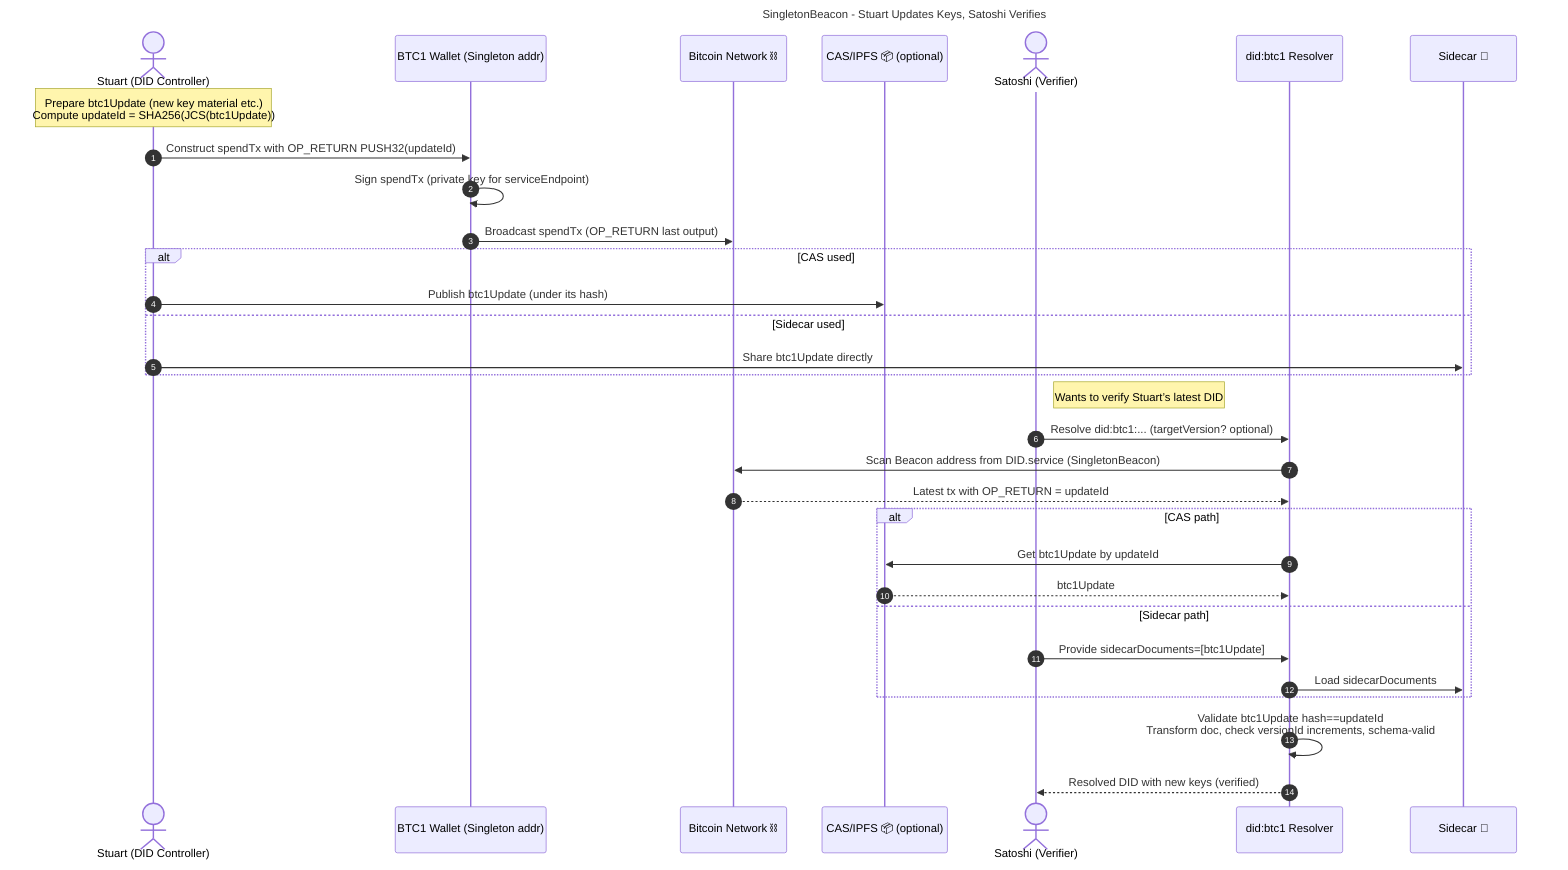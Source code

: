 ---
title: SingletonBeacon - Stuart Updates Keys, Satoshi Verifies
---

sequenceDiagram
    autonumber
    actor Stu as Stuart (DID Controller)
    participant Wal as BTC1 Wallet (Singleton addr)
    participant BTC as Bitcoin Network ⛓
    participant CAS as CAS/IPFS 📦 (optional)
    actor Sat as Satoshi (Verifier)
    participant Res as did:btc1 Resolver
    participant Side as Sidecar 🧳

    Note over Stu: Prepare btc1Update (new key material etc.)<br/>Compute updateId = SHA256(JCS(btc1Update))

    Stu->>Wal: Construct spendTx with OP_RETURN PUSH32(updateId)
    Wal->>Wal: Sign spendTx (private key for serviceEndpoint)
    Wal->>BTC: Broadcast spendTx (OP_RETURN last output)
    alt CAS used
      Stu->>CAS: Publish btc1Update (under its hash)
    else Sidecar used
      Stu->>Side: Share btc1Update directly
    end

    Note right of Sat: Wants to verify Stuart’s latest DID

    Sat->>Res: Resolve did:btc1:... (targetVersion? optional)
    Res->>BTC: Scan Beacon address from DID.service (SingletonBeacon)
    BTC-->>Res: Latest tx with OP_RETURN = updateId

    alt CAS path
      Res->>CAS: Get btc1Update by updateId
      CAS-->>Res: btc1Update
    else Sidecar path
      Sat->>Res: Provide sidecarDocuments=[btc1Update]
      Res->>Side: Load sidecarDocuments
    end

    Res->>Res: Validate btc1Update hash==updateId<br/>Transform doc, check versionId increments, schema-valid
    Res-->>Sat: Resolved DID with new keys (verified)